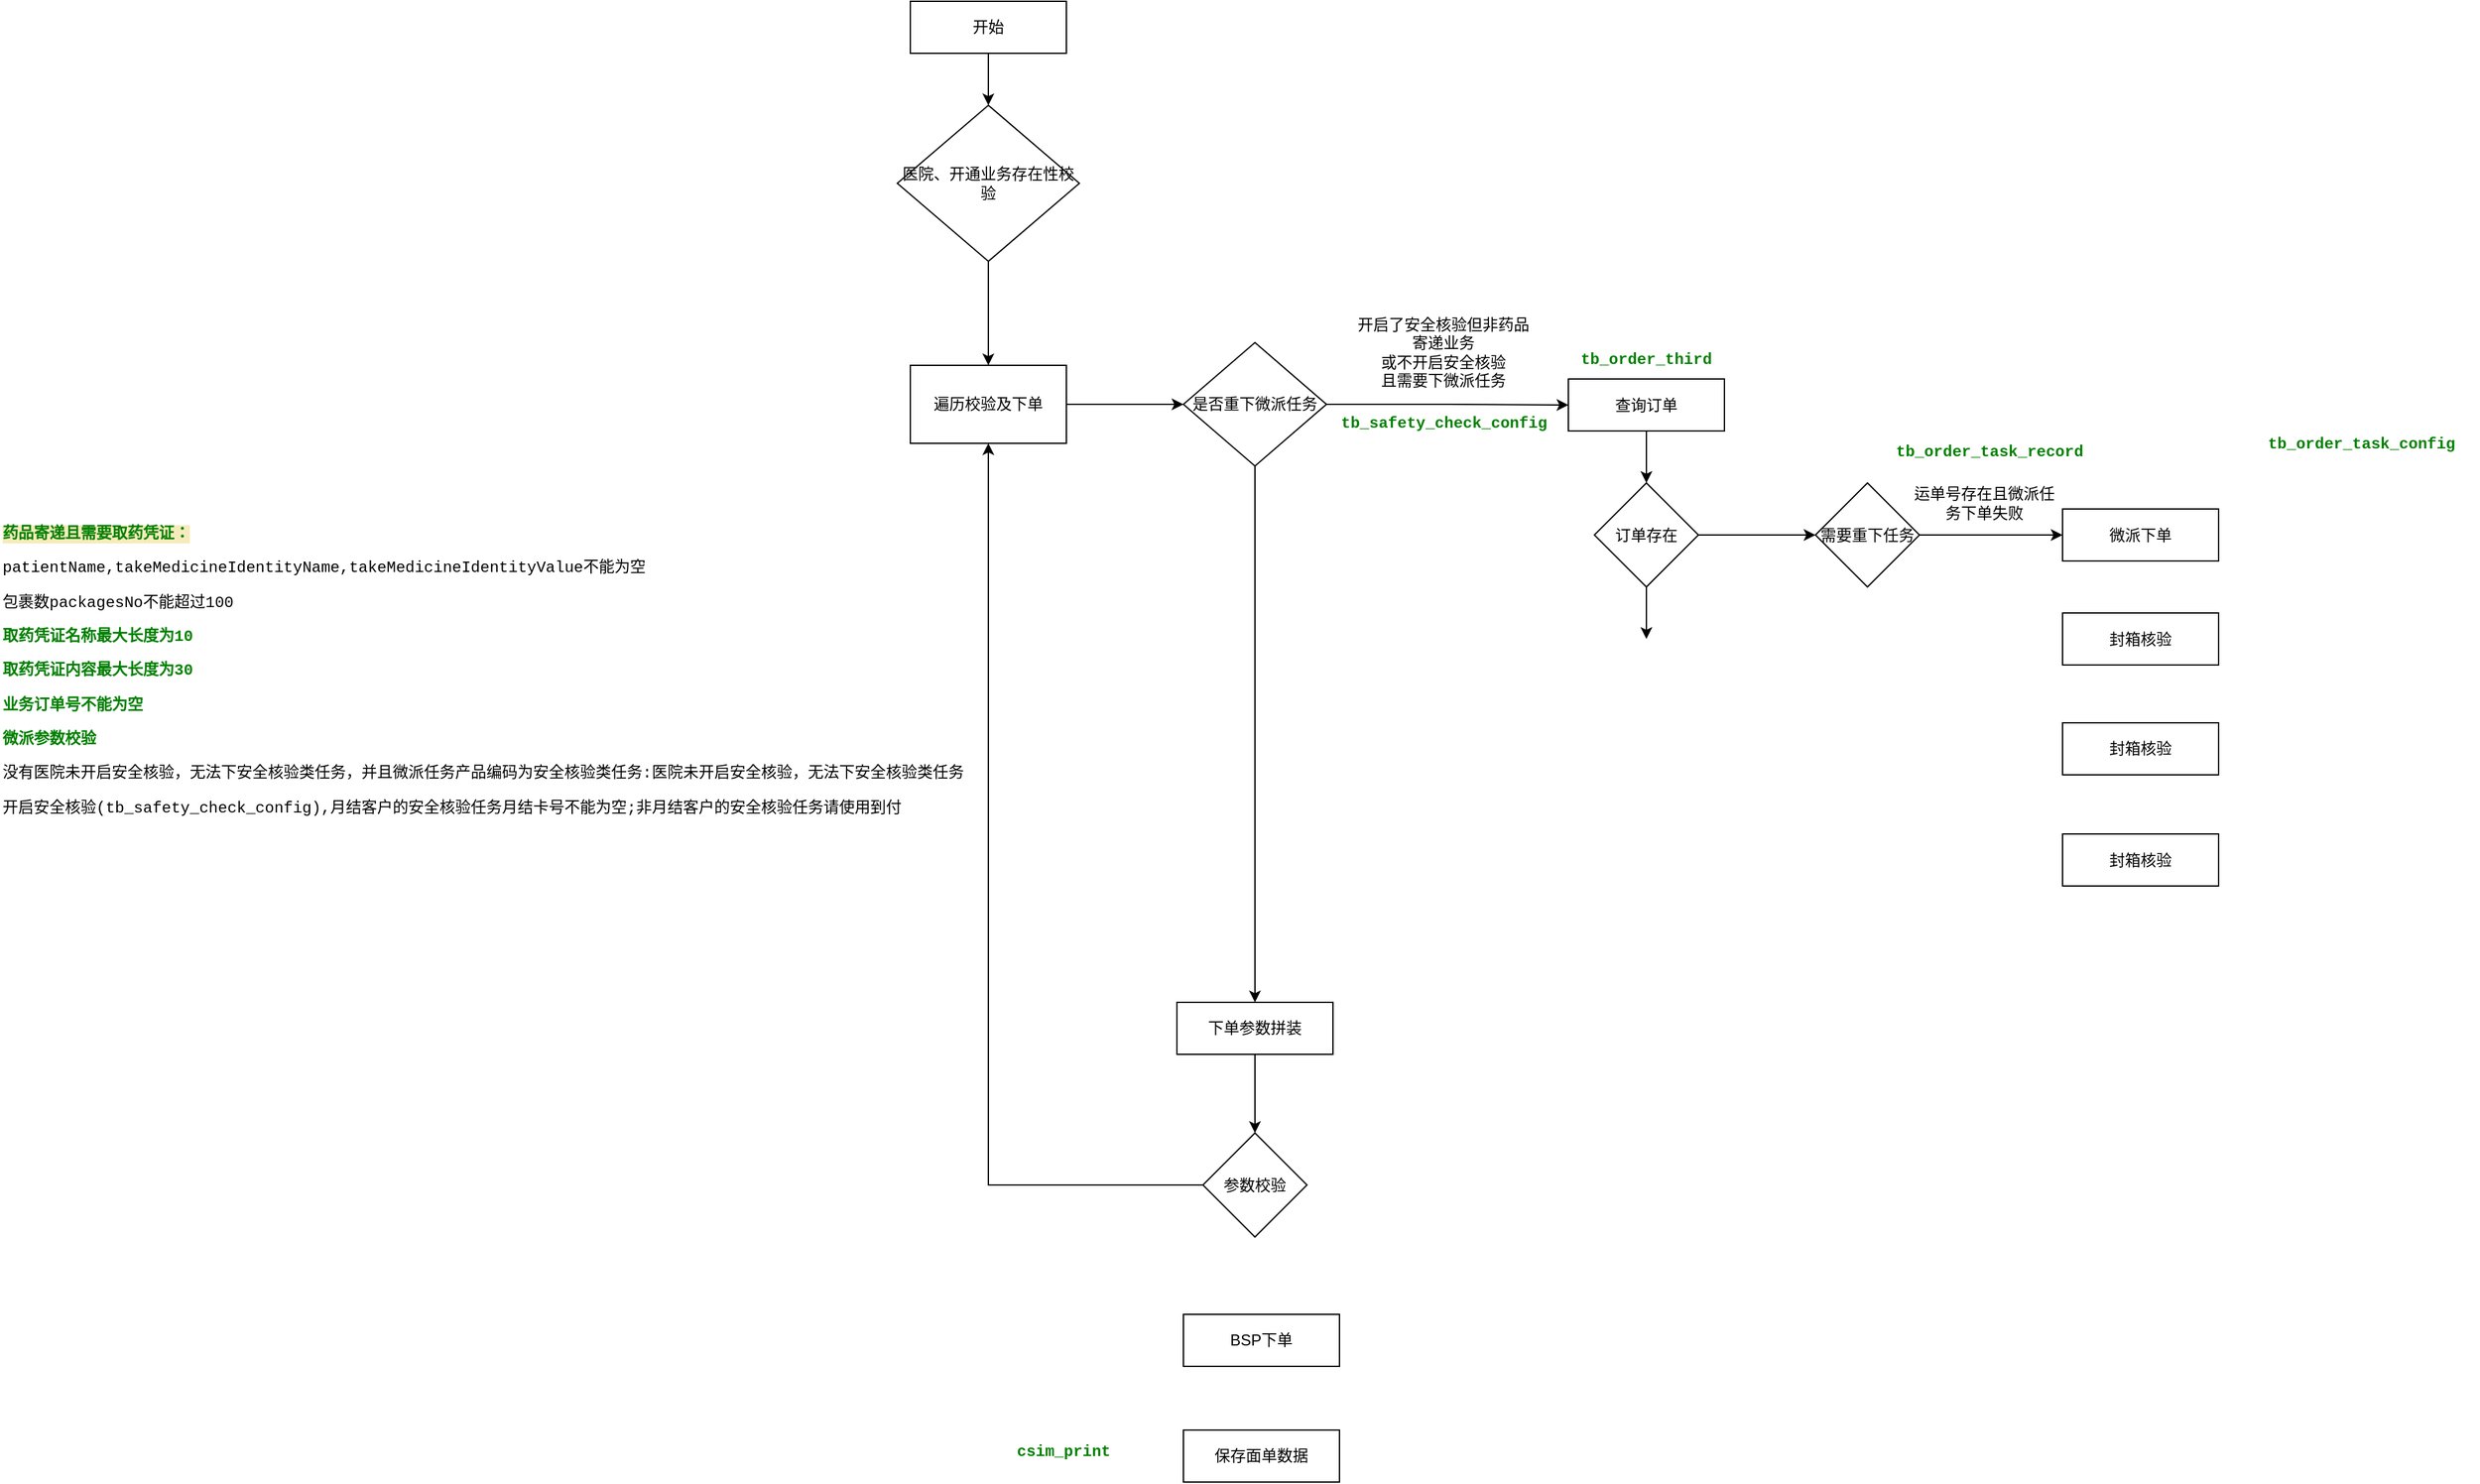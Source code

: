 <mxfile version="20.5.3" type="github">
  <diagram id="1wHA1YOicIQJxsE78Txh" name="第 1 页">
    <mxGraphModel dx="2249" dy="839" grid="1" gridSize="10" guides="1" tooltips="1" connect="1" arrows="1" fold="1" page="1" pageScale="1" pageWidth="827" pageHeight="1169" math="0" shadow="0">
      <root>
        <mxCell id="0" />
        <mxCell id="1" parent="0" />
        <mxCell id="4R-_x1q0yIeDaGQBQJUN-10" value="" style="edgeStyle=orthogonalEdgeStyle;rounded=0;orthogonalLoop=1;jettySize=auto;html=1;" edge="1" parent="1" source="4R-_x1q0yIeDaGQBQJUN-4" target="4R-_x1q0yIeDaGQBQJUN-9">
          <mxGeometry relative="1" as="geometry" />
        </mxCell>
        <mxCell id="4R-_x1q0yIeDaGQBQJUN-4" value="开始" style="rounded=0;whiteSpace=wrap;html=1;" vertex="1" parent="1">
          <mxGeometry x="90" y="30" width="120" height="40" as="geometry" />
        </mxCell>
        <mxCell id="4R-_x1q0yIeDaGQBQJUN-12" value="" style="edgeStyle=orthogonalEdgeStyle;rounded=0;orthogonalLoop=1;jettySize=auto;html=1;" edge="1" parent="1" source="4R-_x1q0yIeDaGQBQJUN-6" target="4R-_x1q0yIeDaGQBQJUN-8">
          <mxGeometry relative="1" as="geometry" />
        </mxCell>
        <mxCell id="4R-_x1q0yIeDaGQBQJUN-6" value="遍历校验及下单" style="rounded=0;whiteSpace=wrap;html=1;" vertex="1" parent="1">
          <mxGeometry x="90" y="310" width="120" height="60" as="geometry" />
        </mxCell>
        <mxCell id="4R-_x1q0yIeDaGQBQJUN-16" value="" style="edgeStyle=orthogonalEdgeStyle;rounded=0;orthogonalLoop=1;jettySize=auto;html=1;" edge="1" parent="1" source="4R-_x1q0yIeDaGQBQJUN-8" target="4R-_x1q0yIeDaGQBQJUN-14">
          <mxGeometry relative="1" as="geometry" />
        </mxCell>
        <mxCell id="4R-_x1q0yIeDaGQBQJUN-38" value="" style="edgeStyle=orthogonalEdgeStyle;rounded=0;orthogonalLoop=1;jettySize=auto;html=1;" edge="1" parent="1" source="4R-_x1q0yIeDaGQBQJUN-8" target="4R-_x1q0yIeDaGQBQJUN-37">
          <mxGeometry relative="1" as="geometry" />
        </mxCell>
        <mxCell id="4R-_x1q0yIeDaGQBQJUN-8" value="是否重下微派任务" style="rhombus;whiteSpace=wrap;html=1;" vertex="1" parent="1">
          <mxGeometry x="300" y="292.5" width="110" height="95" as="geometry" />
        </mxCell>
        <mxCell id="4R-_x1q0yIeDaGQBQJUN-11" value="" style="edgeStyle=orthogonalEdgeStyle;rounded=0;orthogonalLoop=1;jettySize=auto;html=1;" edge="1" parent="1" source="4R-_x1q0yIeDaGQBQJUN-9" target="4R-_x1q0yIeDaGQBQJUN-6">
          <mxGeometry relative="1" as="geometry" />
        </mxCell>
        <mxCell id="4R-_x1q0yIeDaGQBQJUN-9" value="医院、开通业务存在性校验" style="rhombus;whiteSpace=wrap;html=1;" vertex="1" parent="1">
          <mxGeometry x="80" y="110" width="140" height="120" as="geometry" />
        </mxCell>
        <mxCell id="4R-_x1q0yIeDaGQBQJUN-17" value="" style="edgeStyle=orthogonalEdgeStyle;rounded=0;orthogonalLoop=1;jettySize=auto;html=1;" edge="1" parent="1" source="4R-_x1q0yIeDaGQBQJUN-14" target="4R-_x1q0yIeDaGQBQJUN-15">
          <mxGeometry relative="1" as="geometry" />
        </mxCell>
        <mxCell id="4R-_x1q0yIeDaGQBQJUN-14" value="查询订单" style="rounded=0;whiteSpace=wrap;html=1;" vertex="1" parent="1">
          <mxGeometry x="596" y="320.5" width="120" height="40" as="geometry" />
        </mxCell>
        <mxCell id="4R-_x1q0yIeDaGQBQJUN-24" value="" style="edgeStyle=orthogonalEdgeStyle;rounded=0;orthogonalLoop=1;jettySize=auto;html=1;" edge="1" parent="1" source="4R-_x1q0yIeDaGQBQJUN-15">
          <mxGeometry relative="1" as="geometry">
            <mxPoint x="656" y="520.5" as="targetPoint" />
          </mxGeometry>
        </mxCell>
        <mxCell id="4R-_x1q0yIeDaGQBQJUN-28" value="" style="edgeStyle=orthogonalEdgeStyle;rounded=0;orthogonalLoop=1;jettySize=auto;html=1;" edge="1" parent="1" source="4R-_x1q0yIeDaGQBQJUN-15" target="4R-_x1q0yIeDaGQBQJUN-26">
          <mxGeometry relative="1" as="geometry" />
        </mxCell>
        <mxCell id="4R-_x1q0yIeDaGQBQJUN-15" value="订单存在" style="rhombus;whiteSpace=wrap;html=1;" vertex="1" parent="1">
          <mxGeometry x="616" y="400.5" width="80" height="80" as="geometry" />
        </mxCell>
        <mxCell id="4R-_x1q0yIeDaGQBQJUN-18" value="开启了安全核验但非药品寄递业务&lt;br&gt;或不开启安全核验&lt;br&gt;且需要下微派任务" style="text;html=1;strokeColor=none;fillColor=none;align=center;verticalAlign=middle;whiteSpace=wrap;rounded=0;" vertex="1" parent="1">
          <mxGeometry x="430" y="260" width="140" height="80" as="geometry" />
        </mxCell>
        <mxCell id="4R-_x1q0yIeDaGQBQJUN-19" value="&lt;pre style=&quot;background-color: rgb(255, 255, 255); font-family: &amp;quot;Courier New&amp;quot;; font-size: 9pt;&quot;&gt;&lt;span style=&quot;color:#008000;font-weight:bold;&quot;&gt;tb_order_third&lt;/span&gt;&lt;/pre&gt;" style="text;html=1;strokeColor=none;fillColor=none;align=center;verticalAlign=middle;whiteSpace=wrap;rounded=0;" vertex="1" parent="1">
          <mxGeometry x="576" y="290.5" width="160" height="30" as="geometry" />
        </mxCell>
        <mxCell id="4R-_x1q0yIeDaGQBQJUN-20" value="&lt;pre style=&quot;background-color:#ffffff;color:#000000;font-family:&#39;Courier New&#39;;font-size:9.0pt;&quot;&gt;&lt;span style=&quot;color:#008000;font-weight:bold;&quot;&gt;tb_order_task_record&lt;/span&gt;&lt;/pre&gt;" style="text;whiteSpace=wrap;html=1;" vertex="1" parent="1">
          <mxGeometry x="846" y="350.5" width="170" height="40" as="geometry" />
        </mxCell>
        <mxCell id="4R-_x1q0yIeDaGQBQJUN-22" value="微派下单" style="rounded=0;whiteSpace=wrap;html=1;" vertex="1" parent="1">
          <mxGeometry x="976" y="420.5" width="120" height="40" as="geometry" />
        </mxCell>
        <mxCell id="4R-_x1q0yIeDaGQBQJUN-29" value="" style="edgeStyle=orthogonalEdgeStyle;rounded=0;orthogonalLoop=1;jettySize=auto;html=1;" edge="1" parent="1" source="4R-_x1q0yIeDaGQBQJUN-26" target="4R-_x1q0yIeDaGQBQJUN-22">
          <mxGeometry relative="1" as="geometry" />
        </mxCell>
        <mxCell id="4R-_x1q0yIeDaGQBQJUN-26" value="需要重下任务" style="rhombus;whiteSpace=wrap;html=1;" vertex="1" parent="1">
          <mxGeometry x="786" y="400.5" width="80" height="80" as="geometry" />
        </mxCell>
        <mxCell id="4R-_x1q0yIeDaGQBQJUN-27" value="运单号存在且微派任务下单失败" style="text;html=1;strokeColor=none;fillColor=none;align=center;verticalAlign=middle;whiteSpace=wrap;rounded=0;" vertex="1" parent="1">
          <mxGeometry x="856" y="400.5" width="120" height="30" as="geometry" />
        </mxCell>
        <mxCell id="4R-_x1q0yIeDaGQBQJUN-31" value="&lt;pre style=&quot;background-color:#ffffff;color:#000000;font-family:&#39;Courier New&#39;;font-size:9.0pt;&quot;&gt;&lt;span style=&quot;color:#008000;font-weight:bold;&quot;&gt;tb_order_task_config&lt;/span&gt;&lt;/pre&gt;" style="text;html=1;strokeColor=none;fillColor=none;align=center;verticalAlign=middle;whiteSpace=wrap;rounded=0;" vertex="1" parent="1">
          <mxGeometry x="1116" y="355.5" width="180" height="30" as="geometry" />
        </mxCell>
        <mxCell id="4R-_x1q0yIeDaGQBQJUN-33" value="封箱核验" style="rounded=0;whiteSpace=wrap;html=1;" vertex="1" parent="1">
          <mxGeometry x="976" y="500.5" width="120" height="40" as="geometry" />
        </mxCell>
        <mxCell id="4R-_x1q0yIeDaGQBQJUN-34" value="封箱核验" style="rounded=0;whiteSpace=wrap;html=1;" vertex="1" parent="1">
          <mxGeometry x="976" y="585" width="120" height="40" as="geometry" />
        </mxCell>
        <mxCell id="4R-_x1q0yIeDaGQBQJUN-35" value="封箱核验" style="rounded=0;whiteSpace=wrap;html=1;" vertex="1" parent="1">
          <mxGeometry x="976" y="670.5" width="120" height="40" as="geometry" />
        </mxCell>
        <mxCell id="4R-_x1q0yIeDaGQBQJUN-41" value="" style="edgeStyle=orthogonalEdgeStyle;rounded=0;orthogonalLoop=1;jettySize=auto;html=1;" edge="1" parent="1" source="4R-_x1q0yIeDaGQBQJUN-37" target="4R-_x1q0yIeDaGQBQJUN-40">
          <mxGeometry relative="1" as="geometry" />
        </mxCell>
        <mxCell id="4R-_x1q0yIeDaGQBQJUN-37" value="下单参数拼装" style="rounded=0;whiteSpace=wrap;html=1;" vertex="1" parent="1">
          <mxGeometry x="295" y="800" width="120" height="40" as="geometry" />
        </mxCell>
        <mxCell id="4R-_x1q0yIeDaGQBQJUN-39" value="&lt;pre style=&quot;background-color: rgb(255, 255, 255); font-family: &amp;quot;Courier New&amp;quot;; font-size: 9pt;&quot;&gt;&lt;span style=&quot;color:#008000;font-weight:bold;&quot;&gt;tb_safety_check_config&lt;/span&gt;&lt;/pre&gt;" style="text;html=1;strokeColor=none;fillColor=none;align=center;verticalAlign=middle;whiteSpace=wrap;rounded=0;" vertex="1" parent="1">
          <mxGeometry x="422.5" y="340" width="155" height="30" as="geometry" />
        </mxCell>
        <mxCell id="4R-_x1q0yIeDaGQBQJUN-42" style="edgeStyle=orthogonalEdgeStyle;rounded=0;orthogonalLoop=1;jettySize=auto;html=1;entryX=0.5;entryY=1;entryDx=0;entryDy=0;" edge="1" parent="1" source="4R-_x1q0yIeDaGQBQJUN-40" target="4R-_x1q0yIeDaGQBQJUN-6">
          <mxGeometry relative="1" as="geometry" />
        </mxCell>
        <mxCell id="4R-_x1q0yIeDaGQBQJUN-40" value="参数校验" style="rhombus;whiteSpace=wrap;html=1;" vertex="1" parent="1">
          <mxGeometry x="315" y="900.5" width="80" height="80" as="geometry" />
        </mxCell>
        <mxCell id="4R-_x1q0yIeDaGQBQJUN-45" value="&lt;pre style=&quot;background-color: rgb(255, 255, 255); font-family: &amp;quot;Courier New&amp;quot;; font-size: 9pt;&quot;&gt;&lt;span style=&quot;color:#008000;background-color:#f6ebbc;font-weight:bold;&quot;&gt;药品寄递且需要取药凭证：&lt;/span&gt;&lt;/pre&gt;&lt;pre style=&quot;background-color: rgb(255, 255, 255); font-family: &amp;quot;Courier New&amp;quot;; font-size: 9pt;&quot;&gt;patientName,takeMedicineIdentityName,takeMedicineIdentityValue不能为空&lt;/pre&gt;&lt;pre style=&quot;background-color: rgb(255, 255, 255); font-family: &amp;quot;Courier New&amp;quot;; font-size: 9pt;&quot;&gt;包裹数packagesNo不能超过100&lt;/pre&gt;&lt;pre style=&quot;background-color: rgb(255, 255, 255); font-family: &amp;quot;Courier New&amp;quot;; font-size: 9pt;&quot;&gt;&lt;pre style=&quot;font-family: &amp;quot;Courier New&amp;quot;; font-size: 9pt;&quot;&gt;&lt;span style=&quot;color:#008000;font-weight:bold;&quot;&gt;取药凭证名称最大长度为10&lt;/span&gt;&lt;/pre&gt;&lt;pre style=&quot;font-family: &amp;quot;Courier New&amp;quot;; font-size: 9pt;&quot;&gt;&lt;span style=&quot;color:#008000;font-weight:bold;&quot;&gt;取药凭证内容最大长度为30&lt;/span&gt;&lt;/pre&gt;&lt;pre style=&quot;font-family: &amp;quot;Courier New&amp;quot;; font-size: 9pt;&quot;&gt;&lt;span style=&quot;color:#008000;font-weight:bold;&quot;&gt;业务订单号不能为空&lt;/span&gt;&lt;/pre&gt;&lt;pre style=&quot;font-family: &amp;quot;Courier New&amp;quot;; font-size: 9pt;&quot;&gt;&lt;span style=&quot;color:#008000;font-weight:bold;&quot;&gt;微派参数校验&lt;/span&gt;&lt;/pre&gt;&lt;pre style=&quot;font-family: &amp;quot;Courier New&amp;quot;; font-size: 9pt;&quot;&gt;没有医院未开启安全核验，无法下安全核验类任务，并且微派任务产品编码为安全核验类任务:医院未开启安全核验，无法下安全核验类任务&lt;br&gt;&lt;/pre&gt;&lt;pre style=&quot;font-family: &amp;quot;Courier New&amp;quot;; font-size: 9pt;&quot;&gt;&lt;pre style=&quot;font-size: 9pt; font-family: &amp;quot;Courier New&amp;quot;;&quot;&gt;开启安全核验(tb_safety_check_config),月结客户的安全核验任务月结卡号不能为空;非月结客户的安全核验任务请使用到付&lt;/pre&gt;&lt;/pre&gt;&lt;/pre&gt;" style="text;html=1;strokeColor=none;fillColor=none;align=left;verticalAlign=middle;whiteSpace=wrap;rounded=0;" vertex="1" parent="1">
          <mxGeometry x="-610" y="430.5" width="750" height="229.5" as="geometry" />
        </mxCell>
        <mxCell id="4R-_x1q0yIeDaGQBQJUN-53" value="BSP下单" style="rounded=0;whiteSpace=wrap;html=1;" vertex="1" parent="1">
          <mxGeometry x="300" y="1040" width="120" height="40" as="geometry" />
        </mxCell>
        <mxCell id="4R-_x1q0yIeDaGQBQJUN-55" value="保存面单数据" style="rounded=0;whiteSpace=wrap;html=1;" vertex="1" parent="1">
          <mxGeometry x="300" y="1129" width="120" height="40" as="geometry" />
        </mxCell>
        <mxCell id="4R-_x1q0yIeDaGQBQJUN-56" value="&lt;pre style=&quot;background-color:#ffffff;color:#000000;font-family:&#39;Courier New&#39;;font-size:9.0pt;&quot;&gt;&lt;span style=&quot;color:#008000;font-weight:bold;&quot;&gt;csim_print&lt;/span&gt;&lt;/pre&gt;" style="text;whiteSpace=wrap;html=1;" vertex="1" parent="1">
          <mxGeometry x="170" y="1120" width="110" height="30" as="geometry" />
        </mxCell>
      </root>
    </mxGraphModel>
  </diagram>
</mxfile>
